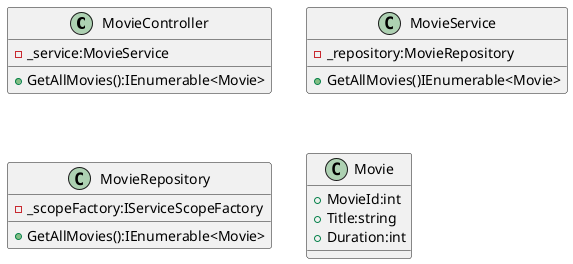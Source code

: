 ﻿@startuml
class MovieController {
    - _service:MovieService
    + GetAllMovies():IEnumerable<Movie>
}

class MovieService {
    -  _repository:MovieRepository
    + GetAllMovies()IEnumerable<Movie>
}

class MovieRepository {
    -  _scopeFactory:IServiceScopeFactory
    +  GetAllMovies():IEnumerable<Movie>
}

class Movie {
    + MovieId:int
    + Title:string
    + Duration:int
}
@enduml